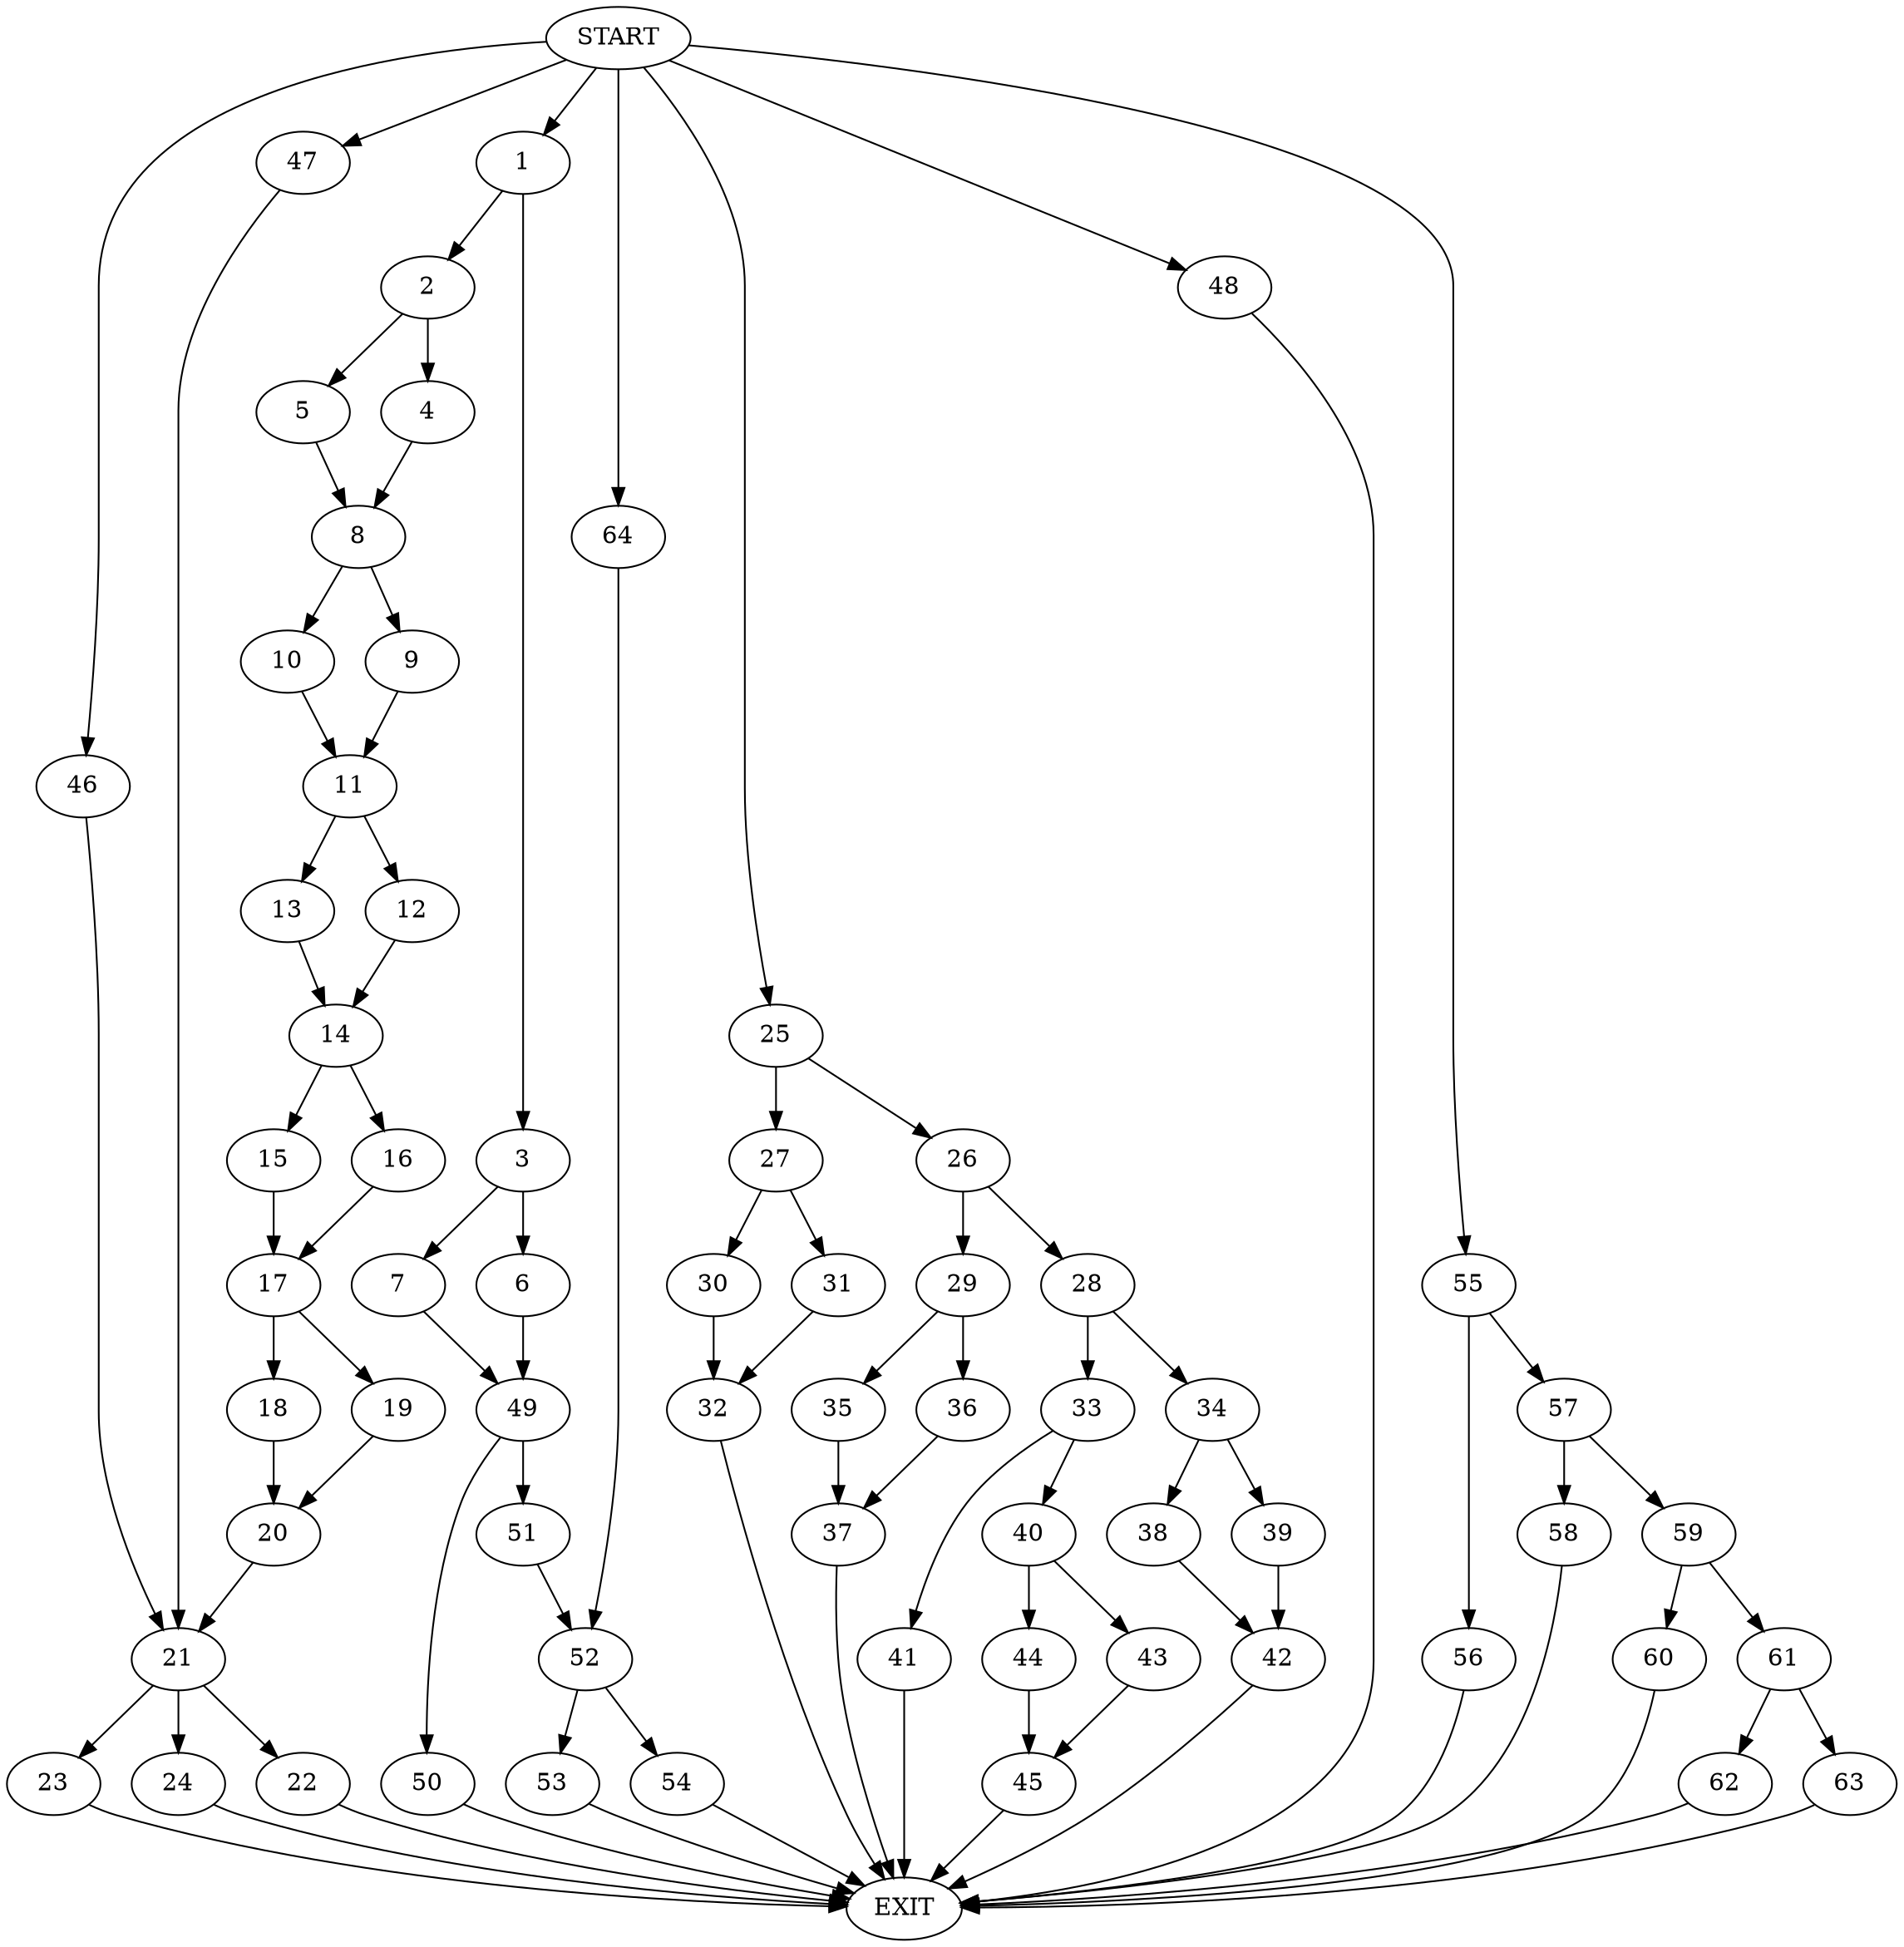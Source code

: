 digraph {
0 [label="START"]
65 [label="EXIT"]
0 -> 1
1 -> 2
1 -> 3
2 -> 4
2 -> 5
3 -> 6
3 -> 7
4 -> 8
5 -> 8
8 -> 9
8 -> 10
9 -> 11
10 -> 11
11 -> 12
11 -> 13
13 -> 14
12 -> 14
14 -> 15
14 -> 16
16 -> 17
15 -> 17
17 -> 18
17 -> 19
19 -> 20
18 -> 20
20 -> 21
21 -> 22
21 -> 23
21 -> 24
22 -> 65
0 -> 25
25 -> 26
25 -> 27
26 -> 28
26 -> 29
27 -> 30
27 -> 31
31 -> 32
30 -> 32
32 -> 65
28 -> 33
28 -> 34
29 -> 35
29 -> 36
36 -> 37
35 -> 37
37 -> 65
34 -> 38
34 -> 39
33 -> 40
33 -> 41
39 -> 42
38 -> 42
42 -> 65
40 -> 43
40 -> 44
41 -> 65
43 -> 45
44 -> 45
45 -> 65
0 -> 46
46 -> 21
23 -> 65
0 -> 47
47 -> 21
24 -> 65
0 -> 48
48 -> 65
7 -> 49
6 -> 49
49 -> 50
49 -> 51
50 -> 65
51 -> 52
52 -> 53
52 -> 54
54 -> 65
0 -> 55
55 -> 56
55 -> 57
56 -> 65
57 -> 58
57 -> 59
59 -> 60
59 -> 61
58 -> 65
60 -> 65
61 -> 62
61 -> 63
63 -> 65
62 -> 65
0 -> 64
64 -> 52
53 -> 65
}
